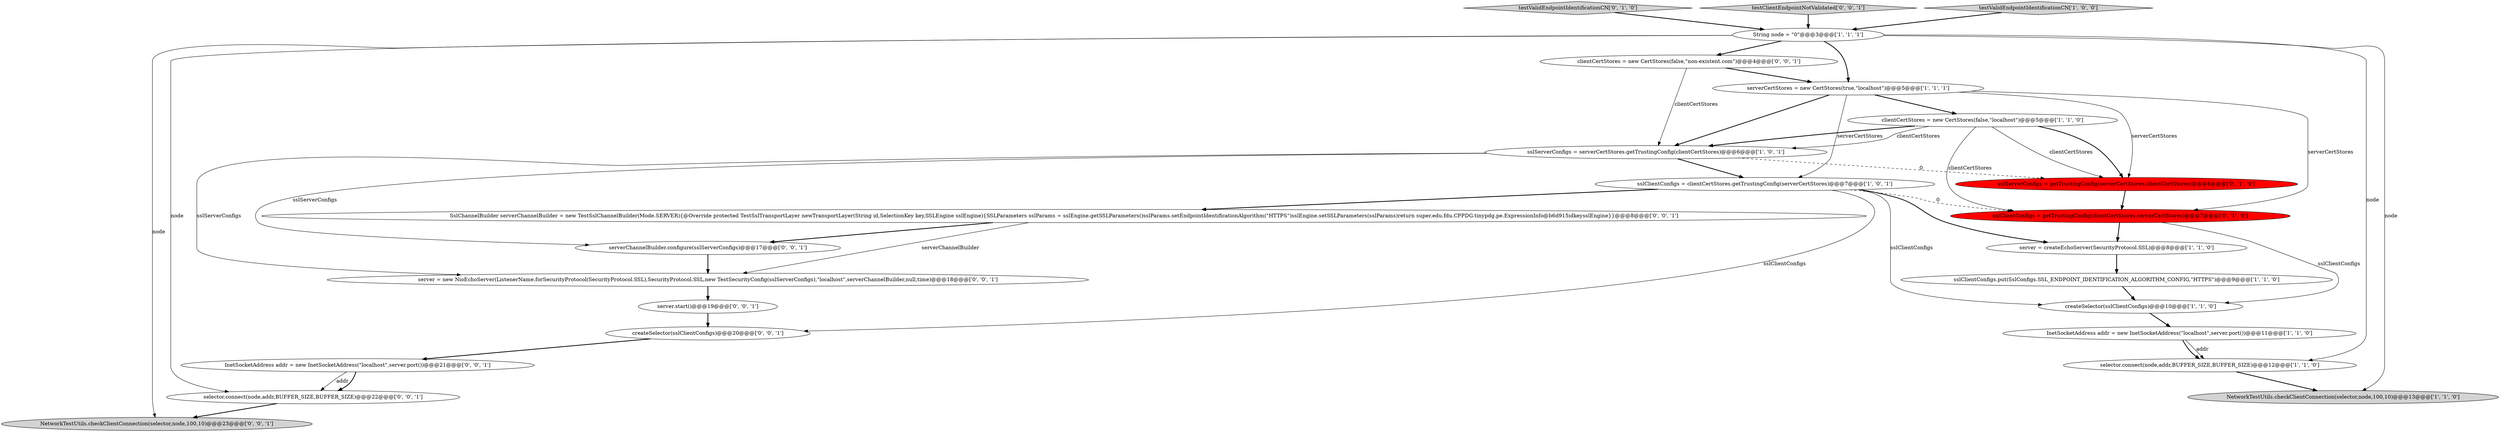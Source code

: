 digraph {
15 [style = filled, label = "NetworkTestUtils.checkClientConnection(selector,node,100,10)@@@23@@@['0', '0', '1']", fillcolor = lightgray, shape = ellipse image = "AAA0AAABBB3BBB"];
14 [style = filled, label = "sslServerConfigs = getTrustingConfig(serverCertStores,clientCertStores)@@@6@@@['0', '1', '0']", fillcolor = red, shape = ellipse image = "AAA1AAABBB2BBB"];
19 [style = filled, label = "server.start()@@@19@@@['0', '0', '1']", fillcolor = white, shape = ellipse image = "AAA0AAABBB3BBB"];
1 [style = filled, label = "String node = \"0\"@@@3@@@['1', '1', '1']", fillcolor = white, shape = ellipse image = "AAA0AAABBB1BBB"];
12 [style = filled, label = "testValidEndpointIdentificationCN['0', '1', '0']", fillcolor = lightgray, shape = diamond image = "AAA0AAABBB2BBB"];
4 [style = filled, label = "NetworkTestUtils.checkClientConnection(selector,node,100,10)@@@13@@@['1', '1', '0']", fillcolor = lightgray, shape = ellipse image = "AAA0AAABBB1BBB"];
3 [style = filled, label = "server = createEchoServer(SecurityProtocol.SSL)@@@8@@@['1', '1', '0']", fillcolor = white, shape = ellipse image = "AAA0AAABBB1BBB"];
0 [style = filled, label = "serverCertStores = new CertStores(true,\"localhost\")@@@5@@@['1', '1', '1']", fillcolor = white, shape = ellipse image = "AAA0AAABBB1BBB"];
17 [style = filled, label = "InetSocketAddress addr = new InetSocketAddress(\"localhost\",server.port())@@@21@@@['0', '0', '1']", fillcolor = white, shape = ellipse image = "AAA0AAABBB3BBB"];
10 [style = filled, label = "InetSocketAddress addr = new InetSocketAddress(\"localhost\",server.port())@@@11@@@['1', '1', '0']", fillcolor = white, shape = ellipse image = "AAA0AAABBB1BBB"];
9 [style = filled, label = "sslClientConfigs.put(SslConfigs.SSL_ENDPOINT_IDENTIFICATION_ALGORITHM_CONFIG,\"HTTPS\")@@@9@@@['1', '1', '0']", fillcolor = white, shape = ellipse image = "AAA0AAABBB1BBB"];
7 [style = filled, label = "createSelector(sslClientConfigs)@@@10@@@['1', '1', '0']", fillcolor = white, shape = ellipse image = "AAA0AAABBB1BBB"];
6 [style = filled, label = "sslClientConfigs = clientCertStores.getTrustingConfig(serverCertStores)@@@7@@@['1', '0', '1']", fillcolor = white, shape = ellipse image = "AAA0AAABBB1BBB"];
23 [style = filled, label = "serverChannelBuilder.configure(sslServerConfigs)@@@17@@@['0', '0', '1']", fillcolor = white, shape = ellipse image = "AAA0AAABBB3BBB"];
16 [style = filled, label = "testClientEndpointNotValidated['0', '0', '1']", fillcolor = lightgray, shape = diamond image = "AAA0AAABBB3BBB"];
13 [style = filled, label = "sslClientConfigs = getTrustingConfig(clientCertStores,serverCertStores)@@@7@@@['0', '1', '0']", fillcolor = red, shape = ellipse image = "AAA1AAABBB2BBB"];
2 [style = filled, label = "clientCertStores = new CertStores(false,\"localhost\")@@@5@@@['1', '1', '0']", fillcolor = white, shape = ellipse image = "AAA0AAABBB1BBB"];
22 [style = filled, label = "createSelector(sslClientConfigs)@@@20@@@['0', '0', '1']", fillcolor = white, shape = ellipse image = "AAA0AAABBB3BBB"];
18 [style = filled, label = "selector.connect(node,addr,BUFFER_SIZE,BUFFER_SIZE)@@@22@@@['0', '0', '1']", fillcolor = white, shape = ellipse image = "AAA0AAABBB3BBB"];
5 [style = filled, label = "selector.connect(node,addr,BUFFER_SIZE,BUFFER_SIZE)@@@12@@@['1', '1', '0']", fillcolor = white, shape = ellipse image = "AAA0AAABBB1BBB"];
21 [style = filled, label = "server = new NioEchoServer(ListenerName.forSecurityProtocol(SecurityProtocol.SSL),SecurityProtocol.SSL,new TestSecurityConfig(sslServerConfigs),\"localhost\",serverChannelBuilder,null,time)@@@18@@@['0', '0', '1']", fillcolor = white, shape = ellipse image = "AAA0AAABBB3BBB"];
24 [style = filled, label = "clientCertStores = new CertStores(false,\"non-existent.com\")@@@4@@@['0', '0', '1']", fillcolor = white, shape = ellipse image = "AAA0AAABBB3BBB"];
20 [style = filled, label = "SslChannelBuilder serverChannelBuilder = new TestSslChannelBuilder(Mode.SERVER){@Override protected TestSslTransportLayer newTransportLayer(String id,SelectionKey key,SSLEngine sslEngine){SSLParameters sslParams = sslEngine.getSSLParameters()sslParams.setEndpointIdentificationAlgorithm(\"HTTPS\")sslEngine.setSSLParameters(sslParams)return super.edu.fdu.CPPDG.tinypdg.pe.ExpressionInfo@b6d915idkeysslEngine}}@@@8@@@['0', '0', '1']", fillcolor = white, shape = ellipse image = "AAA0AAABBB3BBB"];
8 [style = filled, label = "testValidEndpointIdentificationCN['1', '0', '0']", fillcolor = lightgray, shape = diamond image = "AAA0AAABBB1BBB"];
11 [style = filled, label = "sslServerConfigs = serverCertStores.getTrustingConfig(clientCertStores)@@@6@@@['1', '0', '1']", fillcolor = white, shape = ellipse image = "AAA0AAABBB1BBB"];
6->3 [style = bold, label=""];
24->11 [style = solid, label="clientCertStores"];
11->21 [style = solid, label="sslServerConfigs"];
1->5 [style = solid, label="node"];
1->18 [style = solid, label="node"];
21->19 [style = bold, label=""];
6->22 [style = solid, label="sslClientConfigs"];
7->10 [style = bold, label=""];
24->0 [style = bold, label=""];
0->13 [style = solid, label="serverCertStores"];
2->14 [style = solid, label="clientCertStores"];
11->6 [style = bold, label=""];
0->2 [style = bold, label=""];
2->11 [style = solid, label="clientCertStores"];
18->15 [style = bold, label=""];
0->11 [style = bold, label=""];
1->0 [style = bold, label=""];
0->14 [style = solid, label="serverCertStores"];
9->7 [style = bold, label=""];
1->15 [style = solid, label="node"];
12->1 [style = bold, label=""];
13->7 [style = solid, label="sslClientConfigs"];
10->5 [style = solid, label="addr"];
20->21 [style = solid, label="serverChannelBuilder"];
3->9 [style = bold, label=""];
8->1 [style = bold, label=""];
6->20 [style = bold, label=""];
10->5 [style = bold, label=""];
20->23 [style = bold, label=""];
13->3 [style = bold, label=""];
23->21 [style = bold, label=""];
16->1 [style = bold, label=""];
6->13 [style = dashed, label="0"];
1->24 [style = bold, label=""];
11->14 [style = dashed, label="0"];
2->14 [style = bold, label=""];
5->4 [style = bold, label=""];
22->17 [style = bold, label=""];
17->18 [style = solid, label="addr"];
14->13 [style = bold, label=""];
1->4 [style = solid, label="node"];
19->22 [style = bold, label=""];
6->7 [style = solid, label="sslClientConfigs"];
0->6 [style = solid, label="serverCertStores"];
2->11 [style = bold, label=""];
11->23 [style = solid, label="sslServerConfigs"];
17->18 [style = bold, label=""];
2->13 [style = solid, label="clientCertStores"];
}
